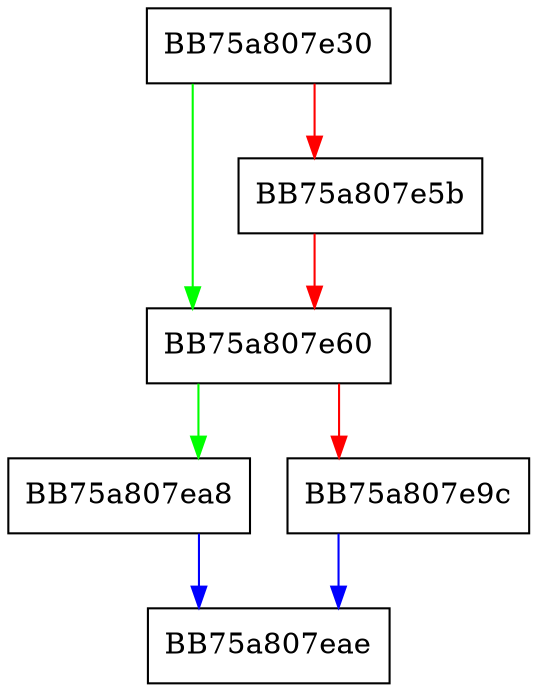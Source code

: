 digraph GetFileAttributesUsingHandle {
  node [shape="box"];
  graph [splines=ortho];
  BB75a807e30 -> BB75a807e60 [color="green"];
  BB75a807e30 -> BB75a807e5b [color="red"];
  BB75a807e5b -> BB75a807e60 [color="red"];
  BB75a807e60 -> BB75a807ea8 [color="green"];
  BB75a807e60 -> BB75a807e9c [color="red"];
  BB75a807e9c -> BB75a807eae [color="blue"];
  BB75a807ea8 -> BB75a807eae [color="blue"];
}